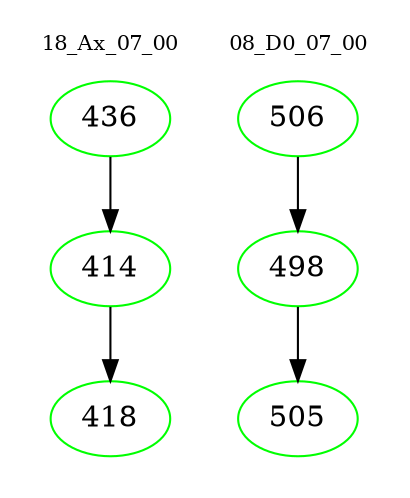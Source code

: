 digraph{
subgraph cluster_0 {
color = white
label = "18_Ax_07_00";
fontsize=10;
T0_436 [label="436", color="green"]
T0_436 -> T0_414 [color="black"]
T0_414 [label="414", color="green"]
T0_414 -> T0_418 [color="black"]
T0_418 [label="418", color="green"]
}
subgraph cluster_1 {
color = white
label = "08_D0_07_00";
fontsize=10;
T1_506 [label="506", color="green"]
T1_506 -> T1_498 [color="black"]
T1_498 [label="498", color="green"]
T1_498 -> T1_505 [color="black"]
T1_505 [label="505", color="green"]
}
}
